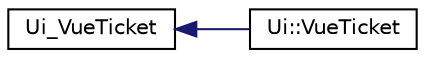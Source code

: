 digraph "Graphical Class Hierarchy"
{
 // LATEX_PDF_SIZE
  edge [fontname="Helvetica",fontsize="10",labelfontname="Helvetica",labelfontsize="10"];
  node [fontname="Helvetica",fontsize="10",shape=record];
  rankdir="LR";
  Node0 [label="Ui_VueTicket",height=0.2,width=0.4,color="black", fillcolor="white", style="filled",URL="$classUi__VueTicket.html",tooltip=" "];
  Node0 -> Node1 [dir="back",color="midnightblue",fontsize="10",style="solid",fontname="Helvetica"];
  Node1 [label="Ui::VueTicket",height=0.2,width=0.4,color="black", fillcolor="white", style="filled",URL="$classUi_1_1VueTicket.html",tooltip=" "];
}
